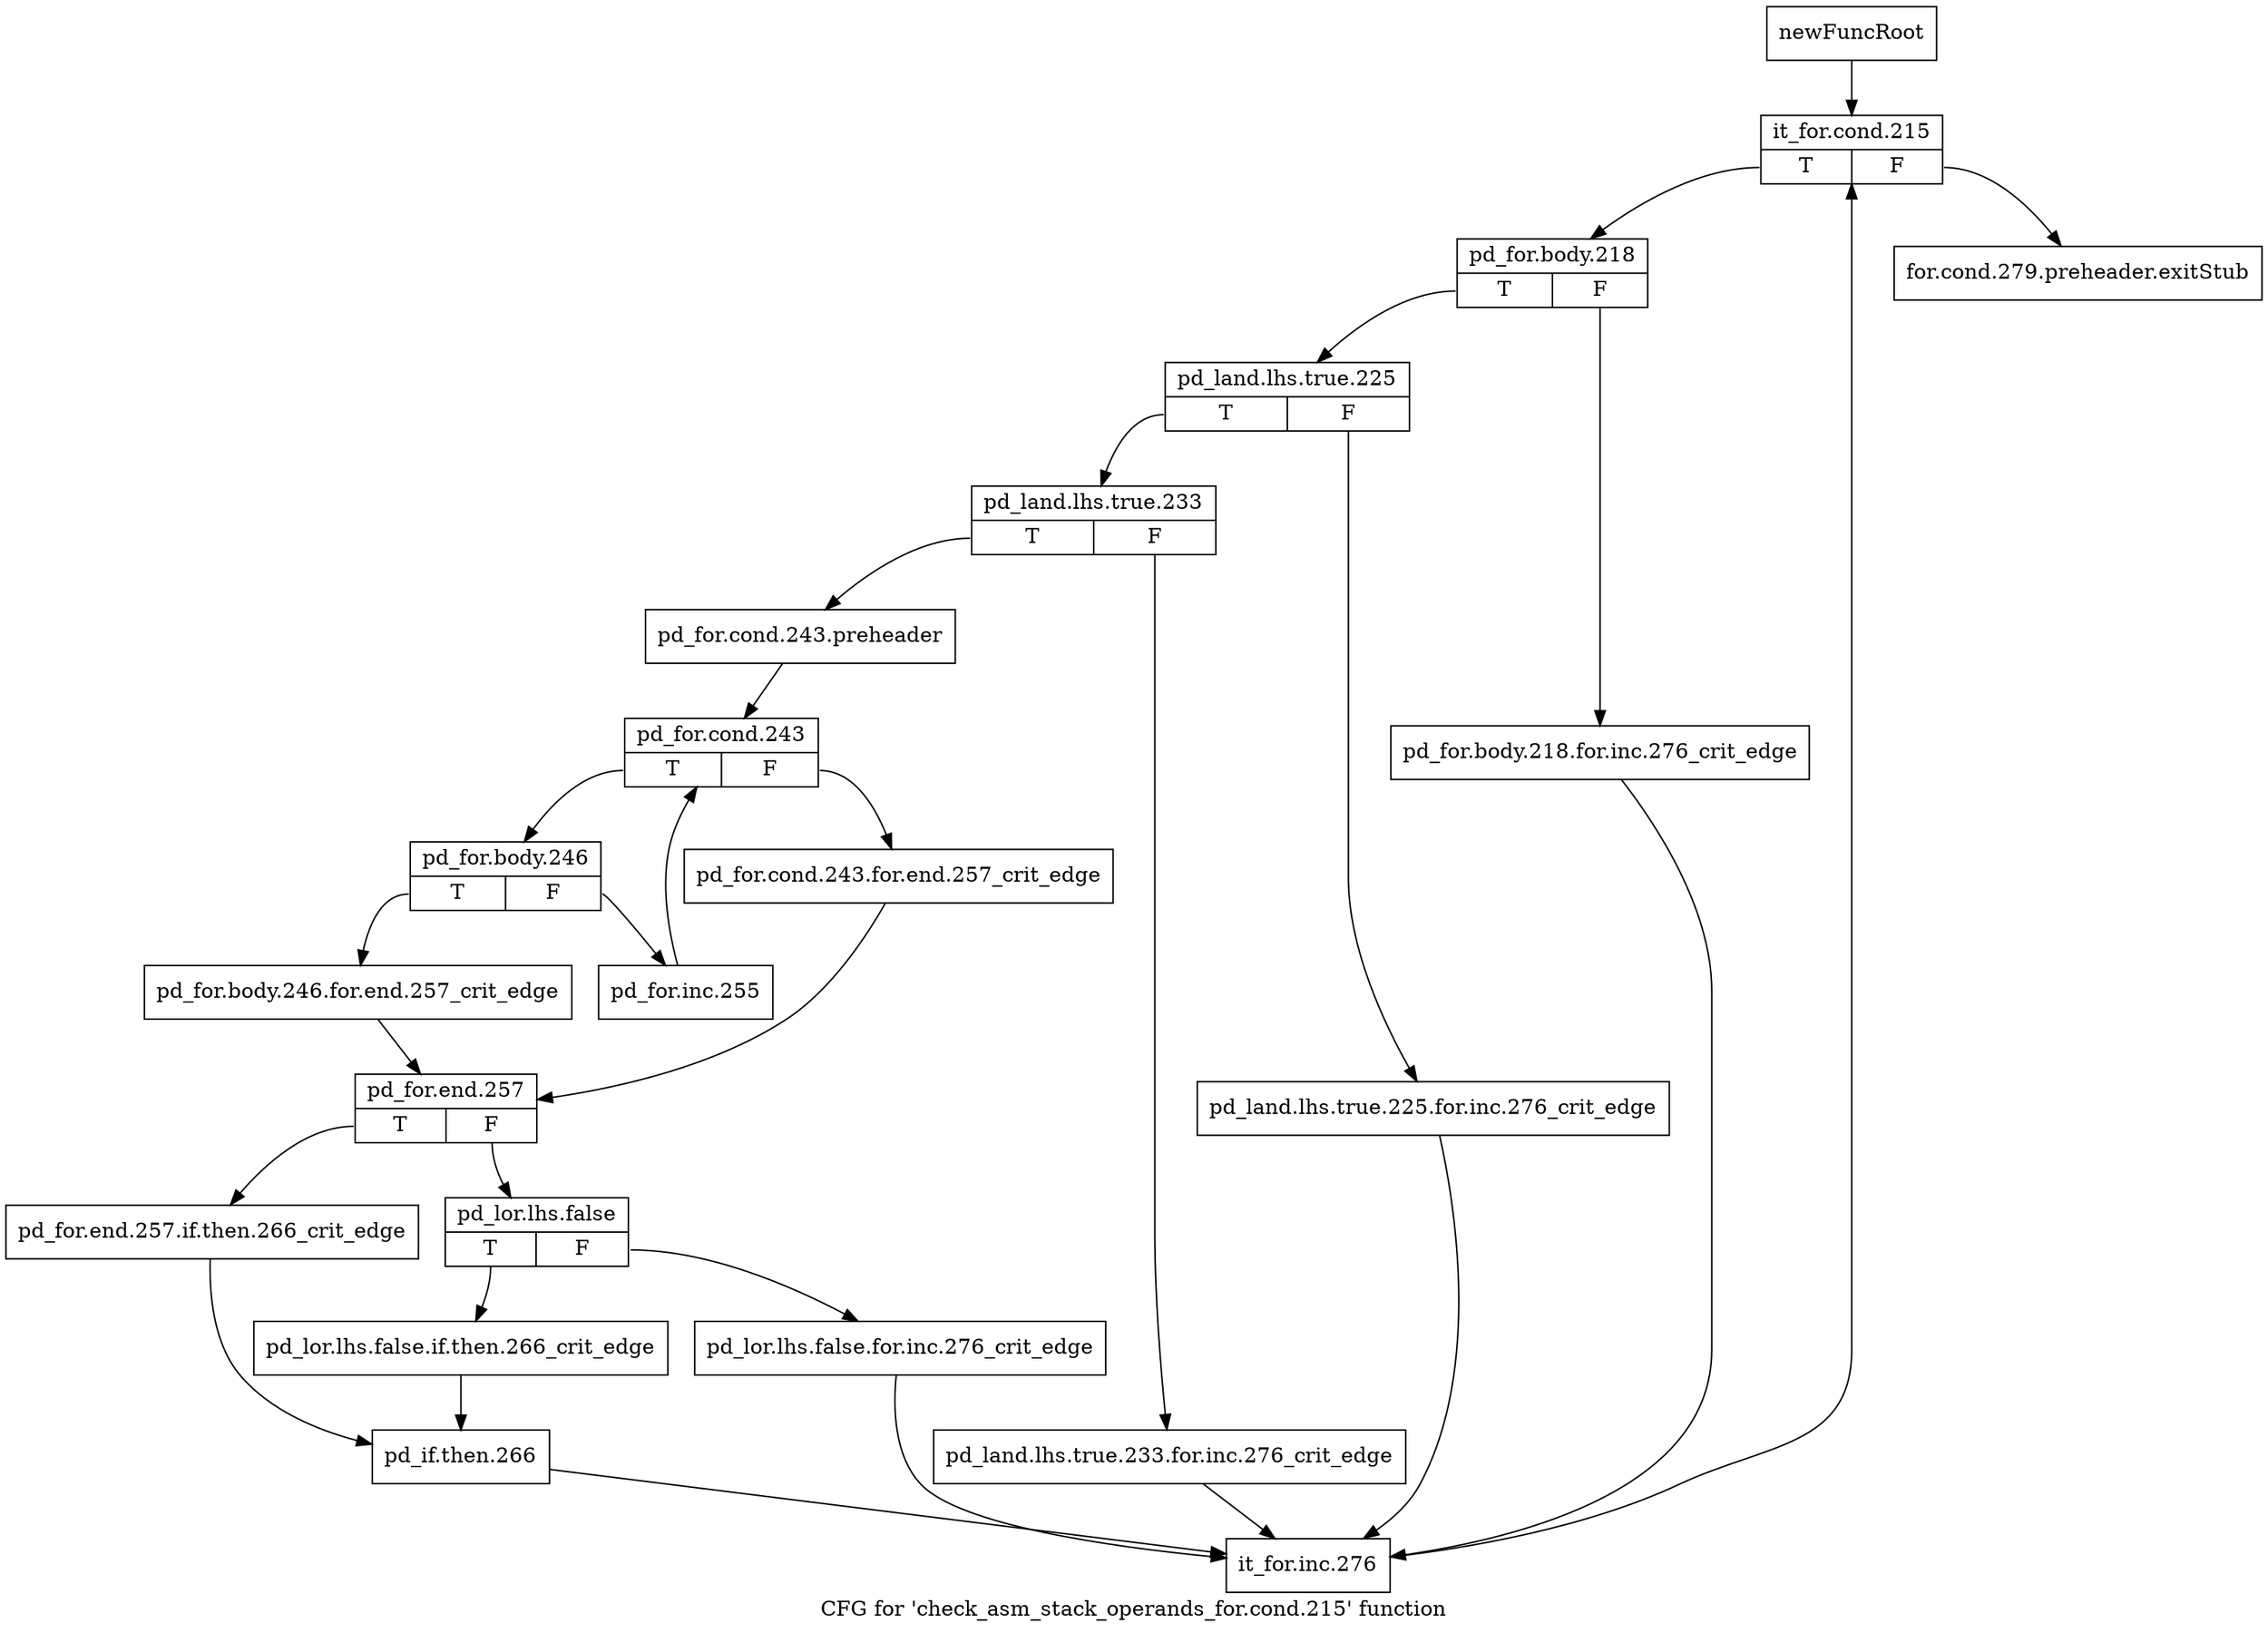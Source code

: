 digraph "CFG for 'check_asm_stack_operands_for.cond.215' function" {
	label="CFG for 'check_asm_stack_operands_for.cond.215' function";

	Node0xb94c720 [shape=record,label="{newFuncRoot}"];
	Node0xb94c720 -> Node0xb94c7c0;
	Node0xb94c770 [shape=record,label="{for.cond.279.preheader.exitStub}"];
	Node0xb94c7c0 [shape=record,label="{it_for.cond.215|{<s0>T|<s1>F}}"];
	Node0xb94c7c0:s0 -> Node0xb94c810;
	Node0xb94c7c0:s1 -> Node0xb94c770;
	Node0xb94c810 [shape=record,label="{pd_for.body.218|{<s0>T|<s1>F}}"];
	Node0xb94c810:s0 -> Node0xb94c8b0;
	Node0xb94c810:s1 -> Node0xb94c860;
	Node0xb94c860 [shape=record,label="{pd_for.body.218.for.inc.276_crit_edge}"];
	Node0xb94c860 -> Node0xb94cdb0;
	Node0xb94c8b0 [shape=record,label="{pd_land.lhs.true.225|{<s0>T|<s1>F}}"];
	Node0xb94c8b0:s0 -> Node0xb94c950;
	Node0xb94c8b0:s1 -> Node0xb94c900;
	Node0xb94c900 [shape=record,label="{pd_land.lhs.true.225.for.inc.276_crit_edge}"];
	Node0xb94c900 -> Node0xb94cdb0;
	Node0xb94c950 [shape=record,label="{pd_land.lhs.true.233|{<s0>T|<s1>F}}"];
	Node0xb94c950:s0 -> Node0xb94c9f0;
	Node0xb94c950:s1 -> Node0xb94c9a0;
	Node0xb94c9a0 [shape=record,label="{pd_land.lhs.true.233.for.inc.276_crit_edge}"];
	Node0xb94c9a0 -> Node0xb94cdb0;
	Node0xb94c9f0 [shape=record,label="{pd_for.cond.243.preheader}"];
	Node0xb94c9f0 -> Node0xb94ca40;
	Node0xb94ca40 [shape=record,label="{pd_for.cond.243|{<s0>T|<s1>F}}"];
	Node0xb94ca40:s0 -> Node0xb94cae0;
	Node0xb94ca40:s1 -> Node0xb94ca90;
	Node0xb94ca90 [shape=record,label="{pd_for.cond.243.for.end.257_crit_edge}"];
	Node0xb94ca90 -> Node0xb94cbd0;
	Node0xb94cae0 [shape=record,label="{pd_for.body.246|{<s0>T|<s1>F}}"];
	Node0xb94cae0:s0 -> Node0xb94cb80;
	Node0xb94cae0:s1 -> Node0xb94cb30;
	Node0xb94cb30 [shape=record,label="{pd_for.inc.255}"];
	Node0xb94cb30 -> Node0xb94ca40;
	Node0xb94cb80 [shape=record,label="{pd_for.body.246.for.end.257_crit_edge}"];
	Node0xb94cb80 -> Node0xb94cbd0;
	Node0xb94cbd0 [shape=record,label="{pd_for.end.257|{<s0>T|<s1>F}}"];
	Node0xb94cbd0:s0 -> Node0xb94cd10;
	Node0xb94cbd0:s1 -> Node0xb94cc20;
	Node0xb94cc20 [shape=record,label="{pd_lor.lhs.false|{<s0>T|<s1>F}}"];
	Node0xb94cc20:s0 -> Node0xb94ccc0;
	Node0xb94cc20:s1 -> Node0xb94cc70;
	Node0xb94cc70 [shape=record,label="{pd_lor.lhs.false.for.inc.276_crit_edge}"];
	Node0xb94cc70 -> Node0xb94cdb0;
	Node0xb94ccc0 [shape=record,label="{pd_lor.lhs.false.if.then.266_crit_edge}"];
	Node0xb94ccc0 -> Node0xb94cd60;
	Node0xb94cd10 [shape=record,label="{pd_for.end.257.if.then.266_crit_edge}"];
	Node0xb94cd10 -> Node0xb94cd60;
	Node0xb94cd60 [shape=record,label="{pd_if.then.266}"];
	Node0xb94cd60 -> Node0xb94cdb0;
	Node0xb94cdb0 [shape=record,label="{it_for.inc.276}"];
	Node0xb94cdb0 -> Node0xb94c7c0;
}
